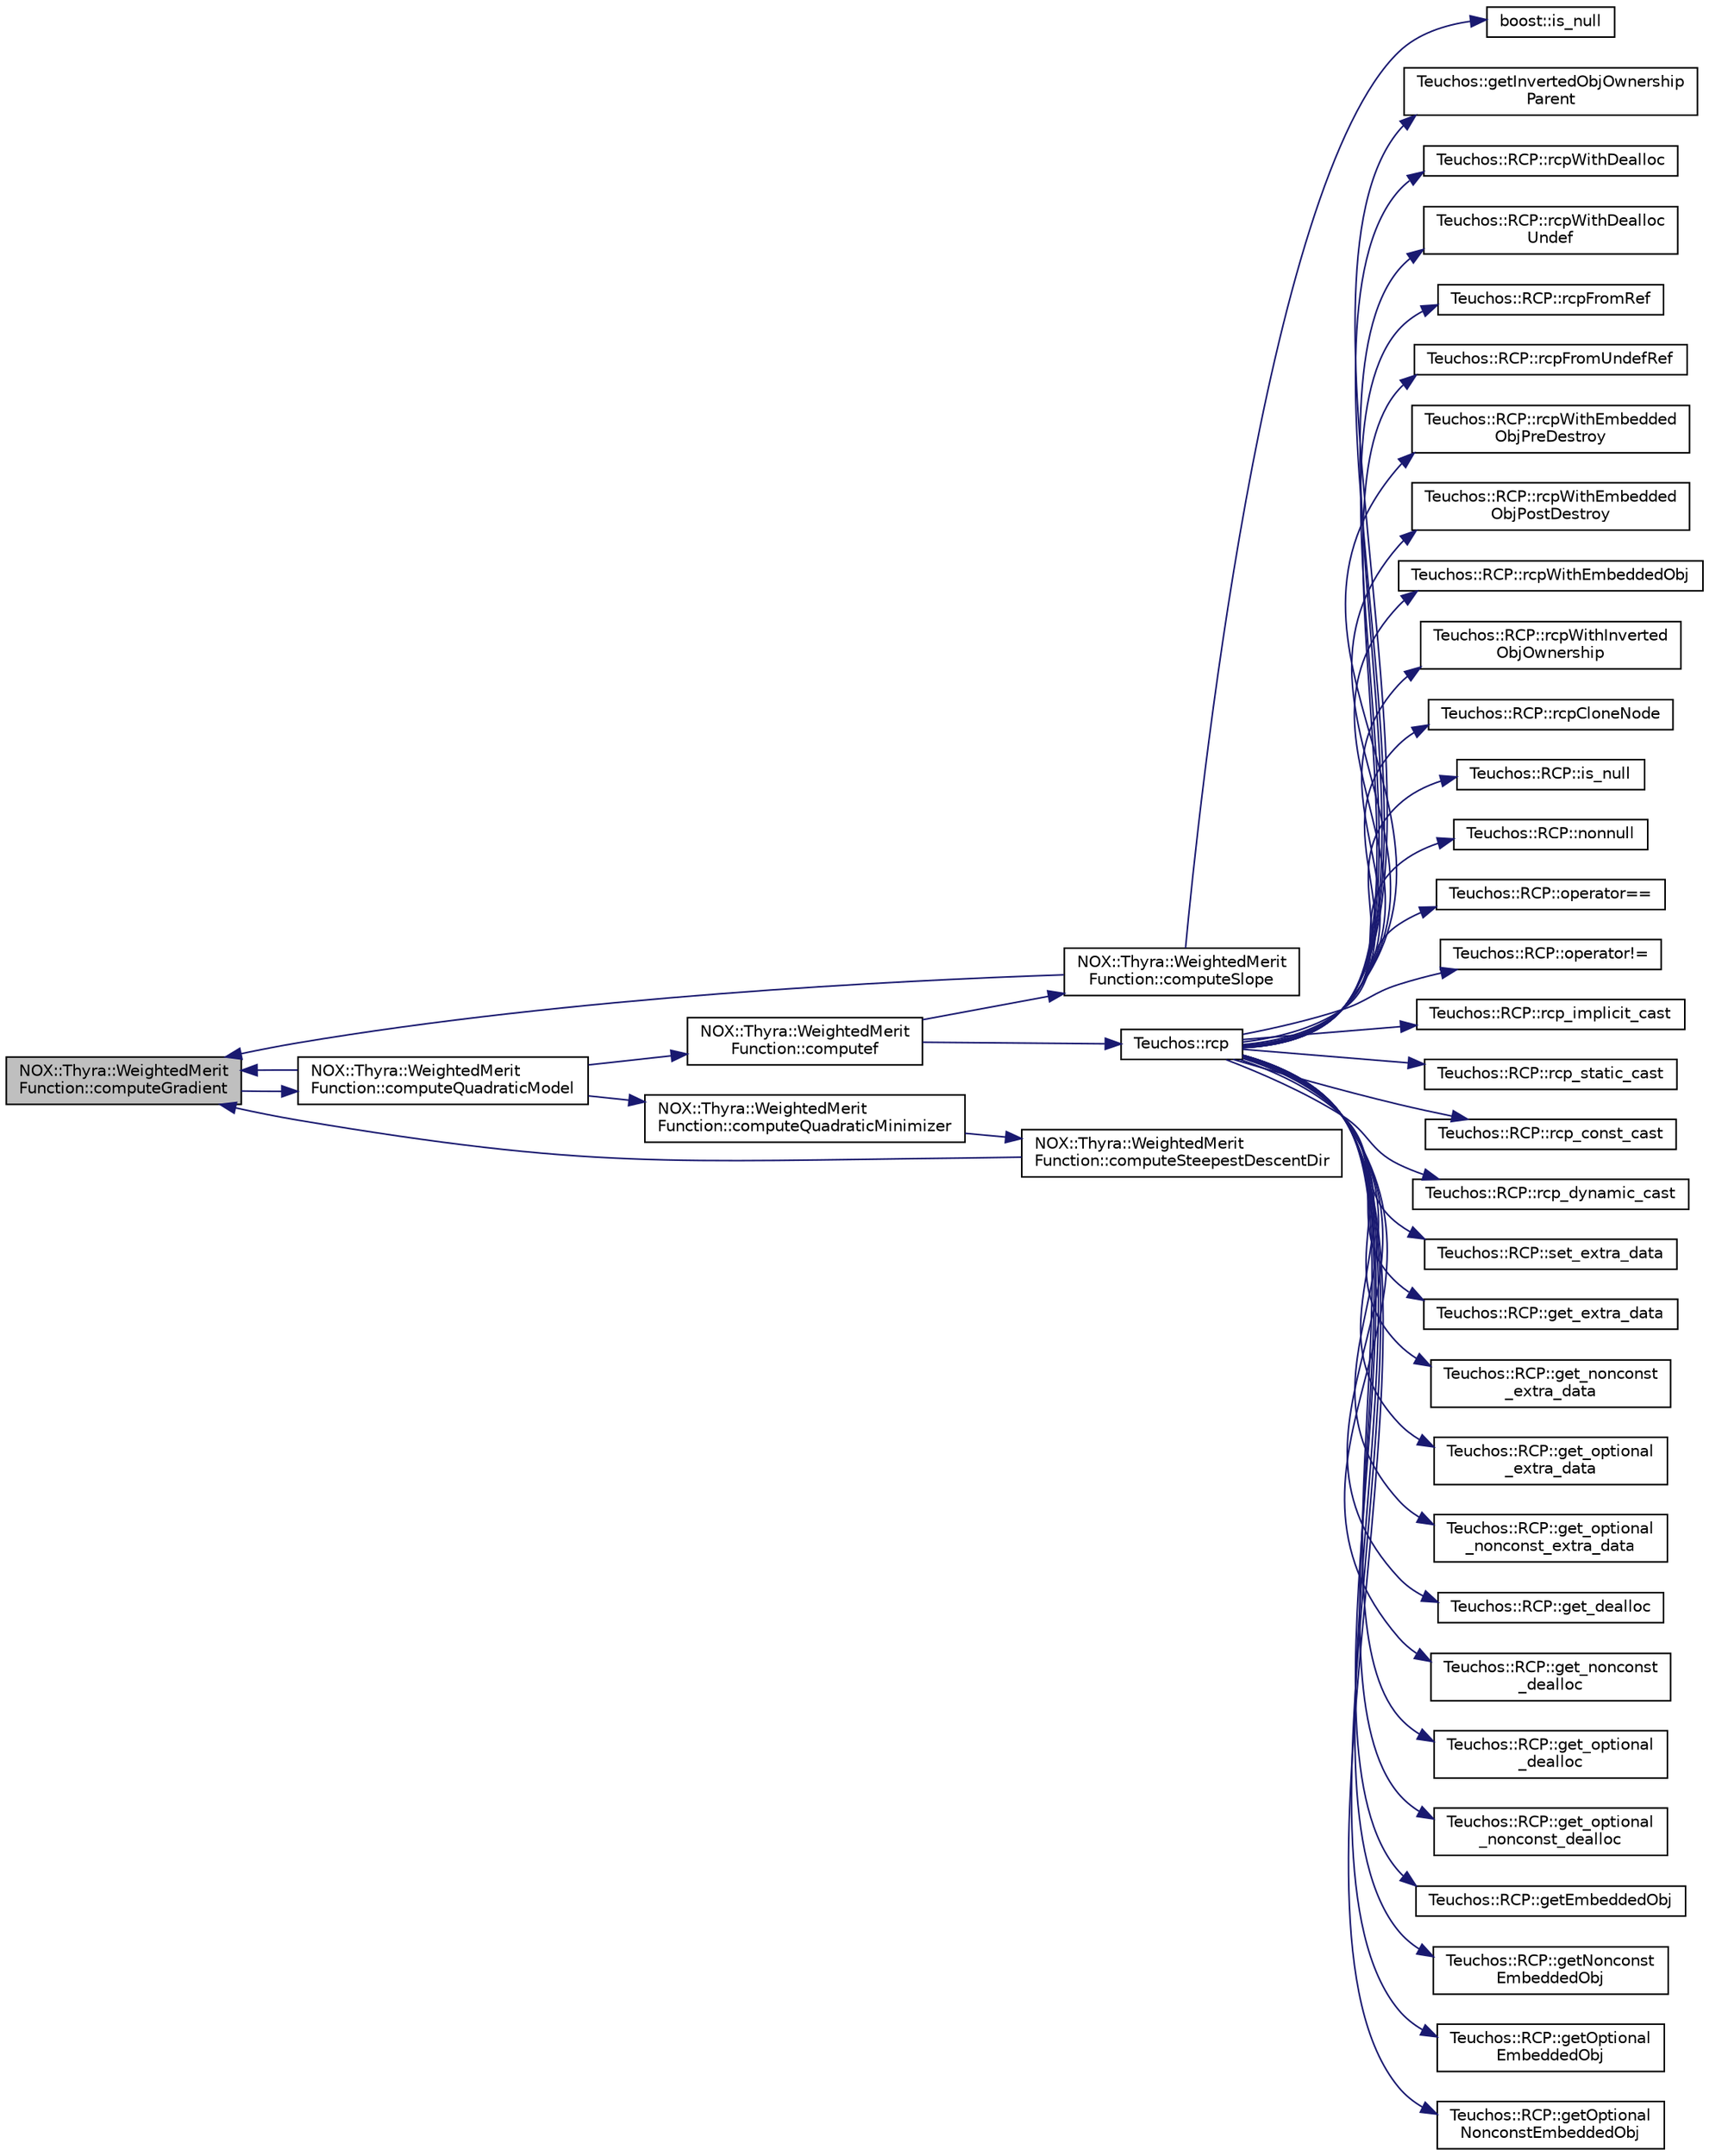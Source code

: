 digraph "NOX::Thyra::WeightedMeritFunction::computeGradient"
{
  edge [fontname="Helvetica",fontsize="10",labelfontname="Helvetica",labelfontsize="10"];
  node [fontname="Helvetica",fontsize="10",shape=record];
  rankdir="LR";
  Node116 [label="NOX::Thyra::WeightedMerit\lFunction::computeGradient",height=0.2,width=0.4,color="black", fillcolor="grey75", style="filled", fontcolor="black"];
  Node116 -> Node117 [color="midnightblue",fontsize="10",style="solid",fontname="Helvetica"];
  Node117 [label="NOX::Thyra::WeightedMerit\lFunction::computeQuadraticModel",height=0.2,width=0.4,color="black", fillcolor="white", style="filled",URL="$d1/db2/class_n_o_x_1_1_thyra_1_1_weighted_merit_function.html#a41cc2e35ac8d2810800107b078a3becf"];
  Node117 -> Node118 [color="midnightblue",fontsize="10",style="solid",fontname="Helvetica"];
  Node118 [label="NOX::Thyra::WeightedMerit\lFunction::computef",height=0.2,width=0.4,color="black", fillcolor="white", style="filled",URL="$d1/db2/class_n_o_x_1_1_thyra_1_1_weighted_merit_function.html#a8416ca98c1848fb61e1db9dd618aa81f"];
  Node118 -> Node119 [color="midnightblue",fontsize="10",style="solid",fontname="Helvetica"];
  Node119 [label="Teuchos::rcp",height=0.2,width=0.4,color="black", fillcolor="white", style="filled",URL="$d3/d74/namespace_teuchos.html#a8ce99105ee4c7203a1ecb670a198671a",tooltip="Deprecated. "];
  Node119 -> Node120 [color="midnightblue",fontsize="10",style="solid",fontname="Helvetica"];
  Node120 [label="Teuchos::RCP::rcpWithDealloc",height=0.2,width=0.4,color="black", fillcolor="white", style="filled",URL="$d5/d9a/class_teuchos_1_1_r_c_p.html#a0c6441ac96ec5797f7b487e4c851aebe",tooltip="Initialize from a raw pointer with a deallocation policy. "];
  Node119 -> Node121 [color="midnightblue",fontsize="10",style="solid",fontname="Helvetica"];
  Node121 [label="Teuchos::RCP::rcpWithDealloc\lUndef",height=0.2,width=0.4,color="black", fillcolor="white", style="filled",URL="$d5/d9a/class_teuchos_1_1_r_c_p.html#a69ff146d10e16f667ef0ce4523a5eef7",tooltip="Initialize from a raw pointer with a deallocation policy for an undefined type. "];
  Node119 -> Node122 [color="midnightblue",fontsize="10",style="solid",fontname="Helvetica"];
  Node122 [label="Teuchos::RCP::rcpFromRef",height=0.2,width=0.4,color="black", fillcolor="white", style="filled",URL="$d5/d9a/class_teuchos_1_1_r_c_p.html#a6c754d72d6d232c97e38bc359ab6ef82",tooltip="Return a non-owning weak RCP object from a raw object reference for a defined type. "];
  Node119 -> Node123 [color="midnightblue",fontsize="10",style="solid",fontname="Helvetica"];
  Node123 [label="Teuchos::RCP::rcpFromUndefRef",height=0.2,width=0.4,color="black", fillcolor="white", style="filled",URL="$d5/d9a/class_teuchos_1_1_r_c_p.html#a823eee3138de3b23dab97b3f37e197f3",tooltip="Return a non-owning weak RCP object from a raw object reference for an undefined type. "];
  Node119 -> Node124 [color="midnightblue",fontsize="10",style="solid",fontname="Helvetica"];
  Node124 [label="Teuchos::RCP::rcpWithEmbedded\lObjPreDestroy",height=0.2,width=0.4,color="black", fillcolor="white", style="filled",URL="$d5/d9a/class_teuchos_1_1_r_c_p.html#a02148aef172f7b2c0fb2de29cb01b91a",tooltip="Create an RCP with and also put in an embedded object. "];
  Node119 -> Node125 [color="midnightblue",fontsize="10",style="solid",fontname="Helvetica"];
  Node125 [label="Teuchos::RCP::rcpWithEmbedded\lObjPostDestroy",height=0.2,width=0.4,color="black", fillcolor="white", style="filled",URL="$d5/d9a/class_teuchos_1_1_r_c_p.html#a8272eea6a27f1fce6c30fc5d568f2de7",tooltip="Create an RCP with and also put in an embedded object. "];
  Node119 -> Node126 [color="midnightblue",fontsize="10",style="solid",fontname="Helvetica"];
  Node126 [label="Teuchos::RCP::rcpWithEmbeddedObj",height=0.2,width=0.4,color="black", fillcolor="white", style="filled",URL="$d5/d9a/class_teuchos_1_1_r_c_p.html#a506210a123b6e1747d910f037065bd73",tooltip="Create an RCP with and also put in an embedded object. "];
  Node119 -> Node127 [color="midnightblue",fontsize="10",style="solid",fontname="Helvetica"];
  Node127 [label="Teuchos::RCP::rcpWithInverted\lObjOwnership",height=0.2,width=0.4,color="black", fillcolor="white", style="filled",URL="$d5/d9a/class_teuchos_1_1_r_c_p.html#abaa6bdcd39bac7dd5c12c3e0f49eba25",tooltip="Create a new RCP that inverts the ownership of parent and child. "];
  Node119 -> Node128 [color="midnightblue",fontsize="10",style="solid",fontname="Helvetica"];
  Node128 [label="Teuchos::RCP::rcpCloneNode",height=0.2,width=0.4,color="black", fillcolor="white", style="filled",URL="$d5/d9a/class_teuchos_1_1_r_c_p.html#ae07a807743d25c57754a1988645ba791",tooltip="Allocate a new RCP object with a new RCPNode with memory pointing to the initial node. "];
  Node119 -> Node129 [color="midnightblue",fontsize="10",style="solid",fontname="Helvetica"];
  Node129 [label="Teuchos::RCP::is_null",height=0.2,width=0.4,color="black", fillcolor="white", style="filled",URL="$d5/d9a/class_teuchos_1_1_r_c_p.html#a8033d79aee37a9378d73f70eb025b05d",tooltip="Returns true if the underlying pointer is null. "];
  Node119 -> Node130 [color="midnightblue",fontsize="10",style="solid",fontname="Helvetica"];
  Node130 [label="Teuchos::RCP::nonnull",height=0.2,width=0.4,color="black", fillcolor="white", style="filled",URL="$d5/d9a/class_teuchos_1_1_r_c_p.html#ad792756b35ab5a2fa8c1d1d608763aec",tooltip="Returns true if p.get()!=NULL. "];
  Node119 -> Node131 [color="midnightblue",fontsize="10",style="solid",fontname="Helvetica"];
  Node131 [label="Teuchos::RCP::operator==",height=0.2,width=0.4,color="black", fillcolor="white", style="filled",URL="$d5/d9a/class_teuchos_1_1_r_c_p.html#afab9d7e0e5480ec8b455e38de0eee49e",tooltip="Returns true if p.get()==NULL. "];
  Node119 -> Node132 [color="midnightblue",fontsize="10",style="solid",fontname="Helvetica"];
  Node132 [label="Teuchos::RCP::operator!=",height=0.2,width=0.4,color="black", fillcolor="white", style="filled",URL="$d5/d9a/class_teuchos_1_1_r_c_p.html#a4081b5c4ac5b9d630a695755a72771cc",tooltip="Returns true if p.get()!=NULL. "];
  Node119 -> Node133 [color="midnightblue",fontsize="10",style="solid",fontname="Helvetica"];
  Node133 [label="Teuchos::RCP::rcp_implicit_cast",height=0.2,width=0.4,color="black", fillcolor="white", style="filled",URL="$d5/d9a/class_teuchos_1_1_r_c_p.html#a61fc9f719ee13e5d961dcf47053883b4",tooltip="Implicit cast of underlying RCP type from T1* to T2*. "];
  Node119 -> Node134 [color="midnightblue",fontsize="10",style="solid",fontname="Helvetica"];
  Node134 [label="Teuchos::RCP::rcp_static_cast",height=0.2,width=0.4,color="black", fillcolor="white", style="filled",URL="$d5/d9a/class_teuchos_1_1_r_c_p.html#a1c369381869737e67be8cab843b18076",tooltip="Static cast of underlying RCP type from T1* to T2*. "];
  Node119 -> Node135 [color="midnightblue",fontsize="10",style="solid",fontname="Helvetica"];
  Node135 [label="Teuchos::RCP::rcp_const_cast",height=0.2,width=0.4,color="black", fillcolor="white", style="filled",URL="$d5/d9a/class_teuchos_1_1_r_c_p.html#a6931e6c2f74c9fa9467e5dc91c6cd983",tooltip="Constant cast of underlying RCP type from T1* to T2*. "];
  Node119 -> Node136 [color="midnightblue",fontsize="10",style="solid",fontname="Helvetica"];
  Node136 [label="Teuchos::RCP::rcp_dynamic_cast",height=0.2,width=0.4,color="black", fillcolor="white", style="filled",URL="$d5/d9a/class_teuchos_1_1_r_c_p.html#a1580c807c6df3fdbcb953687b4ff60c7",tooltip="Dynamic cast of underlying RCP type from T1* to T2*. "];
  Node119 -> Node137 [color="midnightblue",fontsize="10",style="solid",fontname="Helvetica"];
  Node137 [label="Teuchos::RCP::set_extra_data",height=0.2,width=0.4,color="black", fillcolor="white", style="filled",URL="$d5/d9a/class_teuchos_1_1_r_c_p.html#addd19618c28d1cbc6959f346cee07a7f",tooltip="Set extra data associated with a RCP object. "];
  Node119 -> Node138 [color="midnightblue",fontsize="10",style="solid",fontname="Helvetica"];
  Node138 [label="Teuchos::RCP::get_extra_data",height=0.2,width=0.4,color="black", fillcolor="white", style="filled",URL="$d5/d9a/class_teuchos_1_1_r_c_p.html#ab7f7cd634c8250ff0515bd55c5f3cde6",tooltip="Get a const reference to extra data associated with a RCP object. "];
  Node119 -> Node139 [color="midnightblue",fontsize="10",style="solid",fontname="Helvetica"];
  Node139 [label="Teuchos::RCP::get_nonconst\l_extra_data",height=0.2,width=0.4,color="black", fillcolor="white", style="filled",URL="$d5/d9a/class_teuchos_1_1_r_c_p.html#a8978c29ca24e96cb61185507a0419dac",tooltip="Get a non-const reference to extra data associated with a RCP object. "];
  Node119 -> Node140 [color="midnightblue",fontsize="10",style="solid",fontname="Helvetica"];
  Node140 [label="Teuchos::RCP::get_optional\l_extra_data",height=0.2,width=0.4,color="black", fillcolor="white", style="filled",URL="$d5/d9a/class_teuchos_1_1_r_c_p.html#aac70269754b423e8e76d2e75b3dfbf96",tooltip="Get a pointer to const extra data (if it exists) associated with a RCP object. "];
  Node119 -> Node141 [color="midnightblue",fontsize="10",style="solid",fontname="Helvetica"];
  Node141 [label="Teuchos::RCP::get_optional\l_nonconst_extra_data",height=0.2,width=0.4,color="black", fillcolor="white", style="filled",URL="$d5/d9a/class_teuchos_1_1_r_c_p.html#a7b838cf99afd0bb5f2ebc94ab8d73b59",tooltip="Get a pointer to non-const extra data (if it exists) associated with a RCP object. "];
  Node119 -> Node142 [color="midnightblue",fontsize="10",style="solid",fontname="Helvetica"];
  Node142 [label="Teuchos::RCP::get_dealloc",height=0.2,width=0.4,color="black", fillcolor="white", style="filled",URL="$d5/d9a/class_teuchos_1_1_r_c_p.html#a62a1b34d2efe42b0a0fb4e20c1089f89",tooltip="Return a const reference to the underlying deallocator object. "];
  Node119 -> Node143 [color="midnightblue",fontsize="10",style="solid",fontname="Helvetica"];
  Node143 [label="Teuchos::RCP::get_nonconst\l_dealloc",height=0.2,width=0.4,color="black", fillcolor="white", style="filled",URL="$d5/d9a/class_teuchos_1_1_r_c_p.html#a67483a8eaf4d6a5f234e7bd6c971b009",tooltip="Return a non-const reference to the underlying deallocator object. "];
  Node119 -> Node144 [color="midnightblue",fontsize="10",style="solid",fontname="Helvetica"];
  Node144 [label="Teuchos::RCP::get_optional\l_dealloc",height=0.2,width=0.4,color="black", fillcolor="white", style="filled",URL="$d5/d9a/class_teuchos_1_1_r_c_p.html#ac7868e0bffe12f3a8c82daa61cd4cefb",tooltip="Return a pointer to the underlying const deallocator object if it exists. "];
  Node119 -> Node145 [color="midnightblue",fontsize="10",style="solid",fontname="Helvetica"];
  Node145 [label="Teuchos::RCP::get_optional\l_nonconst_dealloc",height=0.2,width=0.4,color="black", fillcolor="white", style="filled",URL="$d5/d9a/class_teuchos_1_1_r_c_p.html#a40a73590cabeeb6ac3556981e068bd5d",tooltip="Return a pointer to the underlying non-const deallocator object if it exists. "];
  Node119 -> Node146 [color="midnightblue",fontsize="10",style="solid",fontname="Helvetica"];
  Node146 [label="Teuchos::RCP::getEmbeddedObj",height=0.2,width=0.4,color="black", fillcolor="white", style="filled",URL="$d5/d9a/class_teuchos_1_1_r_c_p.html#afd9ce82fd86820b298f9c3847d585708",tooltip="Get a const reference to an embedded object that was set by calling rcpWithEmbeddedObjPreDestroy(), rcpWithEmbeddedObjPostDestory(), or rcpWithEmbeddedObj(). "];
  Node119 -> Node147 [color="midnightblue",fontsize="10",style="solid",fontname="Helvetica"];
  Node147 [label="Teuchos::RCP::getNonconst\lEmbeddedObj",height=0.2,width=0.4,color="black", fillcolor="white", style="filled",URL="$d5/d9a/class_teuchos_1_1_r_c_p.html#a5dfd3a9f656d730dea2902f08a765811",tooltip="Get a non-const reference to an embedded object that was set by calling rcpWithEmbeddedObjPreDestroy(..."];
  Node119 -> Node148 [color="midnightblue",fontsize="10",style="solid",fontname="Helvetica"];
  Node148 [label="Teuchos::RCP::getOptional\lEmbeddedObj",height=0.2,width=0.4,color="black", fillcolor="white", style="filled",URL="$d5/d9a/class_teuchos_1_1_r_c_p.html#ae35995646037935daf4f98375cbb7ae3",tooltip="Get an optional Ptr to a const embedded object if it was set by calling rcpWithEmbeddedObjPreDestroy(..."];
  Node119 -> Node149 [color="midnightblue",fontsize="10",style="solid",fontname="Helvetica"];
  Node149 [label="Teuchos::RCP::getOptional\lNonconstEmbeddedObj",height=0.2,width=0.4,color="black", fillcolor="white", style="filled",URL="$d5/d9a/class_teuchos_1_1_r_c_p.html#a1fcb0b191b4d3f13cd7e2c139dcc4d8e",tooltip="Get an optional Ptr to a non-const embedded object if it was set by calling rcpWithEmbeddedObjPreDest..."];
  Node119 -> Node150 [color="midnightblue",fontsize="10",style="solid",fontname="Helvetica"];
  Node150 [label="Teuchos::getInvertedObjOwnership\lParent",height=0.2,width=0.4,color="black", fillcolor="white", style="filled",URL="$d3/d74/namespace_teuchos.html#a36781a62aaf40511a8eb5a8c8d3914f9",tooltip="Get the parent back from an inverted ownership RCP. "];
  Node118 -> Node151 [color="midnightblue",fontsize="10",style="solid",fontname="Helvetica"];
  Node151 [label="NOX::Thyra::WeightedMerit\lFunction::computeSlope",height=0.2,width=0.4,color="black", fillcolor="white", style="filled",URL="$d1/db2/class_n_o_x_1_1_thyra_1_1_weighted_merit_function.html#a69fe0914e12a3d220813ba72b8822b89"];
  Node151 -> Node152 [color="midnightblue",fontsize="10",style="solid",fontname="Helvetica"];
  Node152 [label="boost::is_null",height=0.2,width=0.4,color="black", fillcolor="white", style="filled",URL="$da/daf/group___teuchos___r_c_p_boost_shared_ptr_conversions__grp.html#ga0148db5a21456be8682284228f04ad13",tooltip="Returns true if p.get()==NULL. "];
  Node151 -> Node116 [color="midnightblue",fontsize="10",style="solid",fontname="Helvetica"];
  Node117 -> Node116 [color="midnightblue",fontsize="10",style="solid",fontname="Helvetica"];
  Node117 -> Node153 [color="midnightblue",fontsize="10",style="solid",fontname="Helvetica"];
  Node153 [label="NOX::Thyra::WeightedMerit\lFunction::computeQuadraticMinimizer",height=0.2,width=0.4,color="black", fillcolor="white", style="filled",URL="$d1/db2/class_n_o_x_1_1_thyra_1_1_weighted_merit_function.html#a79f9ac2f80a620adbe6191f16286ba45"];
  Node153 -> Node154 [color="midnightblue",fontsize="10",style="solid",fontname="Helvetica"];
  Node154 [label="NOX::Thyra::WeightedMerit\lFunction::computeSteepestDescentDir",height=0.2,width=0.4,color="black", fillcolor="white", style="filled",URL="$d1/db2/class_n_o_x_1_1_thyra_1_1_weighted_merit_function.html#a67bac713f486601fe0dec44cae134ae5"];
  Node154 -> Node116 [color="midnightblue",fontsize="10",style="solid",fontname="Helvetica"];
}
